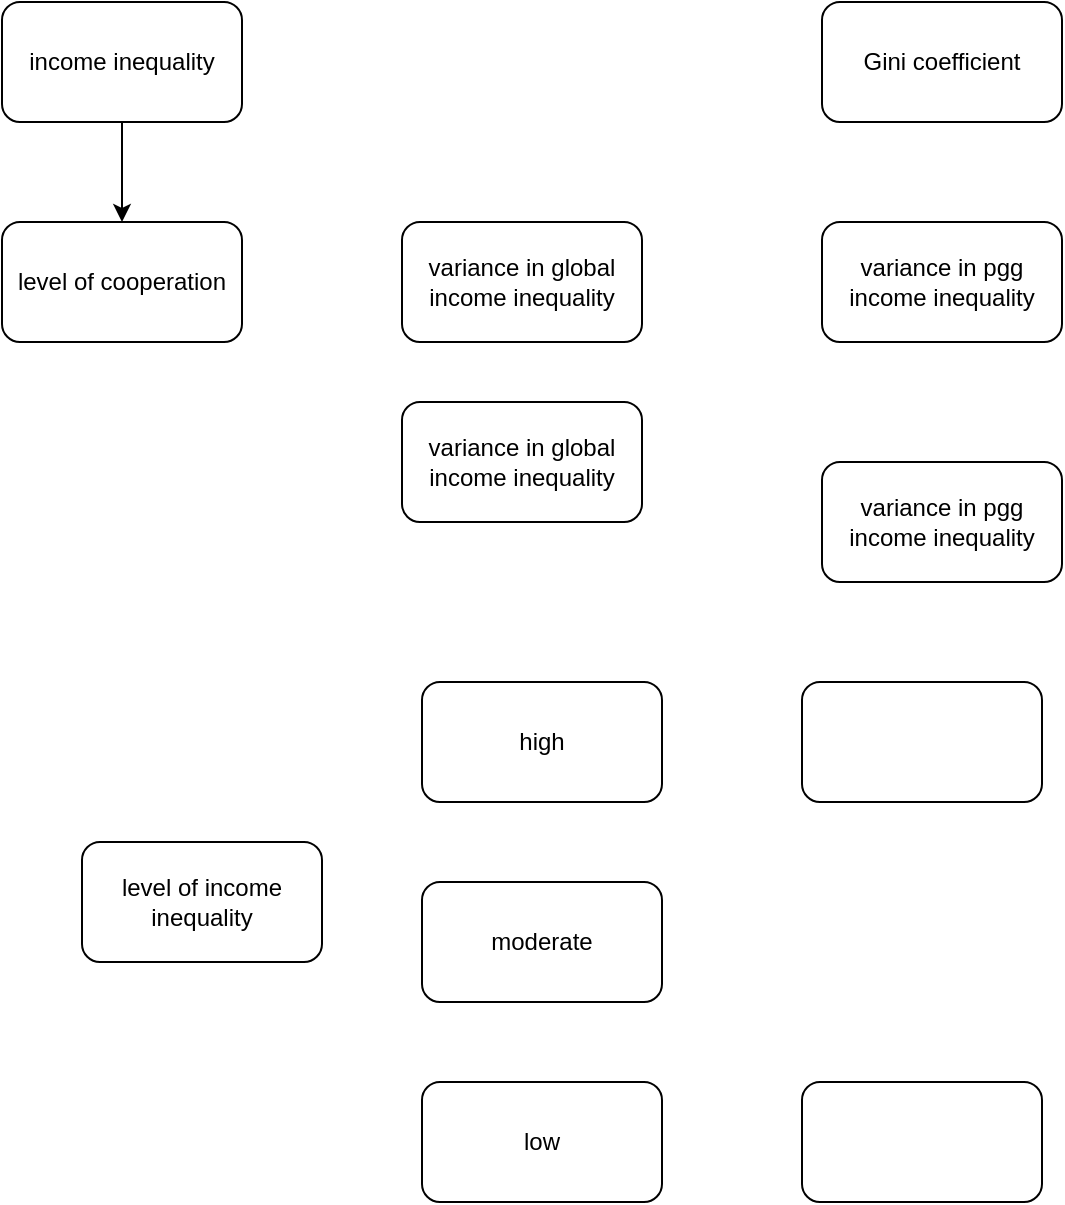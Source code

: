 <mxfile version="20.3.0" type="device" pages="3"><diagram id="jfifmDCmND7srnE4FfYE" name="constructs"><mxGraphModel dx="1186" dy="672" grid="1" gridSize="10" guides="1" tooltips="1" connect="1" arrows="1" fold="1" page="1" pageScale="1" pageWidth="850" pageHeight="1100" math="0" shadow="0"><root><mxCell id="0"/><mxCell id="1" parent="0"/><mxCell id="Jm4YBRIMKUGUGZYf_RD--1" value="Gini coefficient" style="rounded=1;whiteSpace=wrap;html=1;" parent="1" vertex="1"><mxGeometry x="470" y="180" width="120" height="60" as="geometry"/></mxCell><mxCell id="aHCA9CJv5TWVuYl2VPxX-1" style="edgeStyle=orthogonalEdgeStyle;rounded=0;orthogonalLoop=1;jettySize=auto;html=1;exitX=0.5;exitY=1;exitDx=0;exitDy=0;entryX=0.5;entryY=0;entryDx=0;entryDy=0;" parent="1" source="Jm4YBRIMKUGUGZYf_RD--2" target="Jm4YBRIMKUGUGZYf_RD--6" edge="1"><mxGeometry relative="1" as="geometry"/></mxCell><mxCell id="Jm4YBRIMKUGUGZYf_RD--2" value="income inequality" style="rounded=1;whiteSpace=wrap;html=1;" parent="1" vertex="1"><mxGeometry x="60" y="180" width="120" height="60" as="geometry"/></mxCell><mxCell id="Jm4YBRIMKUGUGZYf_RD--3" value="variance in pgg income inequality" style="rounded=1;whiteSpace=wrap;html=1;" parent="1" vertex="1"><mxGeometry x="470" y="290" width="120" height="60" as="geometry"/></mxCell><mxCell id="Jm4YBRIMKUGUGZYf_RD--4" value="variance in global income inequality" style="rounded=1;whiteSpace=wrap;html=1;" parent="1" vertex="1"><mxGeometry x="260" y="290" width="120" height="60" as="geometry"/></mxCell><mxCell id="Jm4YBRIMKUGUGZYf_RD--5" value="variance in pgg income inequality" style="rounded=1;whiteSpace=wrap;html=1;" parent="1" vertex="1"><mxGeometry x="470" y="410" width="120" height="60" as="geometry"/></mxCell><mxCell id="Jm4YBRIMKUGUGZYf_RD--6" value="level of cooperation" style="rounded=1;whiteSpace=wrap;html=1;" parent="1" vertex="1"><mxGeometry x="60" y="290" width="120" height="60" as="geometry"/></mxCell><mxCell id="Jm4YBRIMKUGUGZYf_RD--7" value="level of income inequality" style="rounded=1;whiteSpace=wrap;html=1;" parent="1" vertex="1"><mxGeometry x="100" y="600" width="120" height="60" as="geometry"/></mxCell><mxCell id="Jm4YBRIMKUGUGZYf_RD--8" value="high" style="rounded=1;whiteSpace=wrap;html=1;" parent="1" vertex="1"><mxGeometry x="270" y="520" width="120" height="60" as="geometry"/></mxCell><mxCell id="Jm4YBRIMKUGUGZYf_RD--9" value="low" style="rounded=1;whiteSpace=wrap;html=1;" parent="1" vertex="1"><mxGeometry x="270" y="720" width="120" height="60" as="geometry"/></mxCell><mxCell id="Jm4YBRIMKUGUGZYf_RD--10" value="" style="rounded=1;whiteSpace=wrap;html=1;" parent="1" vertex="1"><mxGeometry x="460" y="720" width="120" height="60" as="geometry"/></mxCell><mxCell id="Jm4YBRIMKUGUGZYf_RD--11" value="" style="rounded=1;whiteSpace=wrap;html=1;" parent="1" vertex="1"><mxGeometry x="460" y="520" width="120" height="60" as="geometry"/></mxCell><mxCell id="Jm4YBRIMKUGUGZYf_RD--12" value="moderate" style="rounded=1;whiteSpace=wrap;html=1;" parent="1" vertex="1"><mxGeometry x="270" y="620" width="120" height="60" as="geometry"/></mxCell><mxCell id="YjX9Jm0LgN55UBQFXlT4-1" value="variance in global income inequality" style="rounded=1;whiteSpace=wrap;html=1;" vertex="1" parent="1"><mxGeometry x="260" y="380" width="120" height="60" as="geometry"/></mxCell></root></mxGraphModel></diagram><diagram id="EqwYiqHRp3ww7L6cFzs2" name="Page-1"><mxGraphModel dx="1395" dy="791" grid="1" gridSize="10" guides="1" tooltips="1" connect="1" arrows="1" fold="1" page="1" pageScale="1" pageWidth="850" pageHeight="1100" math="0" shadow="0"><root><mxCell id="0"/><mxCell id="1" parent="0"/><mxCell id="dxBDiEaWWp2bwKhODLgM-2" value="Gap" style="rounded=1;whiteSpace=wrap;html=1;" parent="1" vertex="1"><mxGeometry x="80" y="550" width="120" height="60" as="geometry"/></mxCell><mxCell id="02hyfatafWifRxzHI5Ug-2" style="edgeStyle=orthogonalEdgeStyle;rounded=0;orthogonalLoop=1;jettySize=auto;html=1;exitX=1;exitY=0.5;exitDx=0;exitDy=0;entryX=0;entryY=0.5;entryDx=0;entryDy=0;" edge="1" parent="1" source="dxBDiEaWWp2bwKhODLgM-3" target="yr1ZkySnniiT-ykrLESI-3"><mxGeometry relative="1" as="geometry"/></mxCell><mxCell id="dxBDiEaWWp2bwKhODLgM-3" value="Problem Definition" style="rounded=1;whiteSpace=wrap;html=1;" parent="1" vertex="1"><mxGeometry x="80" y="385" width="120" height="60" as="geometry"/></mxCell><mxCell id="dxBDiEaWWp2bwKhODLgM-4" value="Purpose" style="rounded=1;whiteSpace=wrap;html=1;" parent="1" vertex="1"><mxGeometry x="475" y="740" width="120" height="60" as="geometry"/></mxCell><mxCell id="dxBDiEaWWp2bwKhODLgM-5" value="Findings" style="rounded=1;whiteSpace=wrap;html=1;" parent="1" vertex="1"><mxGeometry x="30" y="720" width="120" height="60" as="geometry"/></mxCell><mxCell id="dxBDiEaWWp2bwKhODLgM-6" value="Conclusion" style="rounded=1;whiteSpace=wrap;html=1;" parent="1" vertex="1"><mxGeometry x="435" y="890" width="120" height="60" as="geometry"/></mxCell><mxCell id="dxBDiEaWWp2bwKhODLgM-7" value="Implications" style="rounded=1;whiteSpace=wrap;html=1;" parent="1" vertex="1"><mxGeometry x="605" y="890" width="120" height="60" as="geometry"/></mxCell><mxCell id="_NhYXTWS7QFm1WSdCZAr-1" value="Background" style="rounded=1;whiteSpace=wrap;html=1;" parent="1" vertex="1"><mxGeometry x="680" y="750" width="120" height="60" as="geometry"/></mxCell><mxCell id="_NhYXTWS7QFm1WSdCZAr-2" value="Inequality Level" style="rounded=1;whiteSpace=wrap;html=1;" parent="1" vertex="1"><mxGeometry x="185" y="860" width="120" height="60" as="geometry"/></mxCell><mxCell id="_NhYXTWS7QFm1WSdCZAr-3" value="Endowment" style="rounded=1;whiteSpace=wrap;html=1;" parent="1" vertex="1"><mxGeometry x="30" y="860" width="120" height="60" as="geometry"/></mxCell><mxCell id="_NhYXTWS7QFm1WSdCZAr-14" style="edgeStyle=orthogonalEdgeStyle;rounded=0;orthogonalLoop=1;jettySize=auto;html=1;exitX=1;exitY=0.5;exitDx=0;exitDy=0;entryX=0;entryY=0.5;entryDx=0;entryDy=0;" parent="1" source="_NhYXTWS7QFm1WSdCZAr-4" target="_NhYXTWS7QFm1WSdCZAr-10" edge="1"><mxGeometry relative="1" as="geometry"/></mxCell><mxCell id="_NhYXTWS7QFm1WSdCZAr-4" value="ignorance" style="rounded=1;whiteSpace=wrap;html=1;" parent="1" vertex="1"><mxGeometry x="55" y="120" width="120" height="60" as="geometry"/></mxCell><mxCell id="_NhYXTWS7QFm1WSdCZAr-9" style="edgeStyle=orthogonalEdgeStyle;rounded=0;orthogonalLoop=1;jettySize=auto;html=1;exitX=1;exitY=0.5;exitDx=0;exitDy=0;entryX=0;entryY=0.5;entryDx=0;entryDy=0;" parent="1" source="_NhYXTWS7QFm1WSdCZAr-5" target="_NhYXTWS7QFm1WSdCZAr-7" edge="1"><mxGeometry relative="1" as="geometry"/></mxCell><mxCell id="_NhYXTWS7QFm1WSdCZAr-19" style="edgeStyle=orthogonalEdgeStyle;rounded=0;orthogonalLoop=1;jettySize=auto;html=1;exitX=1;exitY=0.5;exitDx=0;exitDy=0;entryX=0;entryY=0.5;entryDx=0;entryDy=0;" parent="1" source="_NhYXTWS7QFm1WSdCZAr-5" target="_NhYXTWS7QFm1WSdCZAr-16" edge="1"><mxGeometry relative="1" as="geometry"/></mxCell><mxCell id="_NhYXTWS7QFm1WSdCZAr-20" style="edgeStyle=orthogonalEdgeStyle;rounded=0;orthogonalLoop=1;jettySize=auto;html=1;exitX=1;exitY=0.5;exitDx=0;exitDy=0;entryX=0;entryY=0.5;entryDx=0;entryDy=0;" parent="1" source="_NhYXTWS7QFm1WSdCZAr-5" target="_NhYXTWS7QFm1WSdCZAr-17" edge="1"><mxGeometry relative="1" as="geometry"/></mxCell><mxCell id="_NhYXTWS7QFm1WSdCZAr-5" value="harm" style="rounded=1;whiteSpace=wrap;html=1;" parent="1" vertex="1"><mxGeometry x="390" y="120" width="120" height="60" as="geometry"/></mxCell><mxCell id="_NhYXTWS7QFm1WSdCZAr-7" value="negative feelings towards cooperation" style="rounded=1;whiteSpace=wrap;html=1;" parent="1" vertex="1"><mxGeometry x="590" y="40" width="120" height="60" as="geometry"/></mxCell><mxCell id="_NhYXTWS7QFm1WSdCZAr-13" style="edgeStyle=orthogonalEdgeStyle;rounded=0;orthogonalLoop=1;jettySize=auto;html=1;exitX=0.5;exitY=1;exitDx=0;exitDy=0;entryX=0.5;entryY=0;entryDx=0;entryDy=0;" parent="1" source="_NhYXTWS7QFm1WSdCZAr-10" target="_NhYXTWS7QFm1WSdCZAr-11" edge="1"><mxGeometry relative="1" as="geometry"/></mxCell><mxCell id="_NhYXTWS7QFm1WSdCZAr-15" style="edgeStyle=orthogonalEdgeStyle;rounded=0;orthogonalLoop=1;jettySize=auto;html=1;exitX=1;exitY=0.5;exitDx=0;exitDy=0;entryX=0;entryY=0.5;entryDx=0;entryDy=0;" parent="1" source="_NhYXTWS7QFm1WSdCZAr-10" target="_NhYXTWS7QFm1WSdCZAr-5" edge="1"><mxGeometry relative="1" as="geometry"/></mxCell><mxCell id="_NhYXTWS7QFm1WSdCZAr-10" value="lack of knowledge that income inequality decreases cooperation" style="rounded=1;whiteSpace=wrap;html=1;" parent="1" vertex="1"><mxGeometry x="220" y="120" width="120" height="60" as="geometry"/></mxCell><mxCell id="_NhYXTWS7QFm1WSdCZAr-11" value="does cooperation under income inequality have a local maximum?" style="rounded=1;whiteSpace=wrap;html=1;" parent="1" vertex="1"><mxGeometry x="220" y="210" width="120" height="60" as="geometry"/></mxCell><mxCell id="_NhYXTWS7QFm1WSdCZAr-16" value="poverty" style="rounded=1;whiteSpace=wrap;html=1;" parent="1" vertex="1"><mxGeometry x="590" y="120" width="120" height="60" as="geometry"/></mxCell><mxCell id="_NhYXTWS7QFm1WSdCZAr-17" value="entitlement" style="rounded=1;whiteSpace=wrap;html=1;" parent="1" vertex="1"><mxGeometry x="590" y="200" width="120" height="60" as="geometry"/></mxCell><mxCell id="_NhYXTWS7QFm1WSdCZAr-23" style="edgeStyle=orthogonalEdgeStyle;rounded=0;orthogonalLoop=1;jettySize=auto;html=1;exitX=1;exitY=0.5;exitDx=0;exitDy=0;entryX=0;entryY=0.5;entryDx=0;entryDy=0;" parent="1" source="_NhYXTWS7QFm1WSdCZAr-21" target="_NhYXTWS7QFm1WSdCZAr-22" edge="1"><mxGeometry relative="1" as="geometry"/></mxCell><mxCell id="_NhYXTWS7QFm1WSdCZAr-21" value="purpose" style="rounded=1;whiteSpace=wrap;html=1;" parent="1" vertex="1"><mxGeometry x="55" y="20" width="120" height="60" as="geometry"/></mxCell><mxCell id="_NhYXTWS7QFm1WSdCZAr-22" value="generate knowledge to combat harm caused by ignorance" style="rounded=1;whiteSpace=wrap;html=1;" parent="1" vertex="1"><mxGeometry x="230" y="20" width="120" height="60" as="geometry"/></mxCell><mxCell id="yr1ZkySnniiT-ykrLESI-3" value="&lt;div style=&quot;&quot;&gt;&lt;span style=&quot;background-color: initial;&quot;&gt;what is the problem definition? what was the question we were really looking to answer? we were looking to see if there is optimal level of income inequality for promoting cooperation. why is this important? because income inequality is prevalent everywhere and knowing if inequality can be optimized would lead to better cooperation. specifically, we were interested in knowing if there might be countries that have an optimal level of inequality for promoting cooperation.&amp;nbsp;&lt;/span&gt;&lt;/div&gt;" style="rounded=0;whiteSpace=wrap;html=1;align=center;" vertex="1" parent="1"><mxGeometry x="270" y="360" width="380" height="110" as="geometry"/></mxCell></root></mxGraphModel></diagram><diagram id="LkdohH446jZjn4LForPl" name="hr_gls_format"><mxGraphModel dx="1587" dy="811" grid="1" gridSize="10" guides="1" tooltips="1" connect="1" arrows="1" fold="1" page="1" pageScale="1" pageWidth="850" pageHeight="1100" math="0" shadow="0"><root><mxCell id="0"/><mxCell id="1" parent="0"/><mxCell id="lbTHZtu4Df3o2kkly0Om-1" value="Specific Issue" style="rounded=1;whiteSpace=wrap;html=1;" parent="1" vertex="1"><mxGeometry x="60" y="120" width="240" height="60" as="geometry"/></mxCell><mxCell id="lbTHZtu4Df3o2kkly0Om-2" value="Consequences" style="rounded=1;whiteSpace=wrap;html=1;" parent="1" vertex="1"><mxGeometry x="65" y="530" width="240" height="60" as="geometry"/></mxCell><mxCell id="lbTHZtu4Df3o2kkly0Om-3" value="Wider Context" style="rounded=1;whiteSpace=wrap;html=1;" parent="1" vertex="1"><mxGeometry x="40" y="40" width="280" height="60" as="geometry"/></mxCell><mxCell id="lbTHZtu4Df3o2kkly0Om-4" value="Answer" style="rounded=1;whiteSpace=wrap;html=1;" parent="1" vertex="1"><mxGeometry x="85" y="450" width="200" height="60" as="geometry"/></mxCell><mxCell id="lbTHZtu4Df3o2kkly0Om-5" value="Question" style="rounded=1;whiteSpace=wrap;html=1;" parent="1" vertex="1"><mxGeometry x="80" y="200" width="200" height="60" as="geometry"/></mxCell><mxCell id="lbTHZtu4Df3o2kkly0Om-6" value="Methods" style="rounded=1;whiteSpace=wrap;html=1;" parent="1" vertex="1"><mxGeometry x="120" y="290" width="120" height="60" as="geometry"/></mxCell><mxCell id="lbTHZtu4Df3o2kkly0Om-7" value="Results" style="rounded=1;whiteSpace=wrap;html=1;" parent="1" vertex="1"><mxGeometry x="120" y="370" width="120" height="60" as="geometry"/></mxCell><mxCell id="lbTHZtu4Df3o2kkly0Om-8" value="Wider Implications" style="rounded=1;whiteSpace=wrap;html=1;" parent="1" vertex="1"><mxGeometry x="45" y="610" width="280" height="60" as="geometry"/></mxCell></root></mxGraphModel></diagram></mxfile>